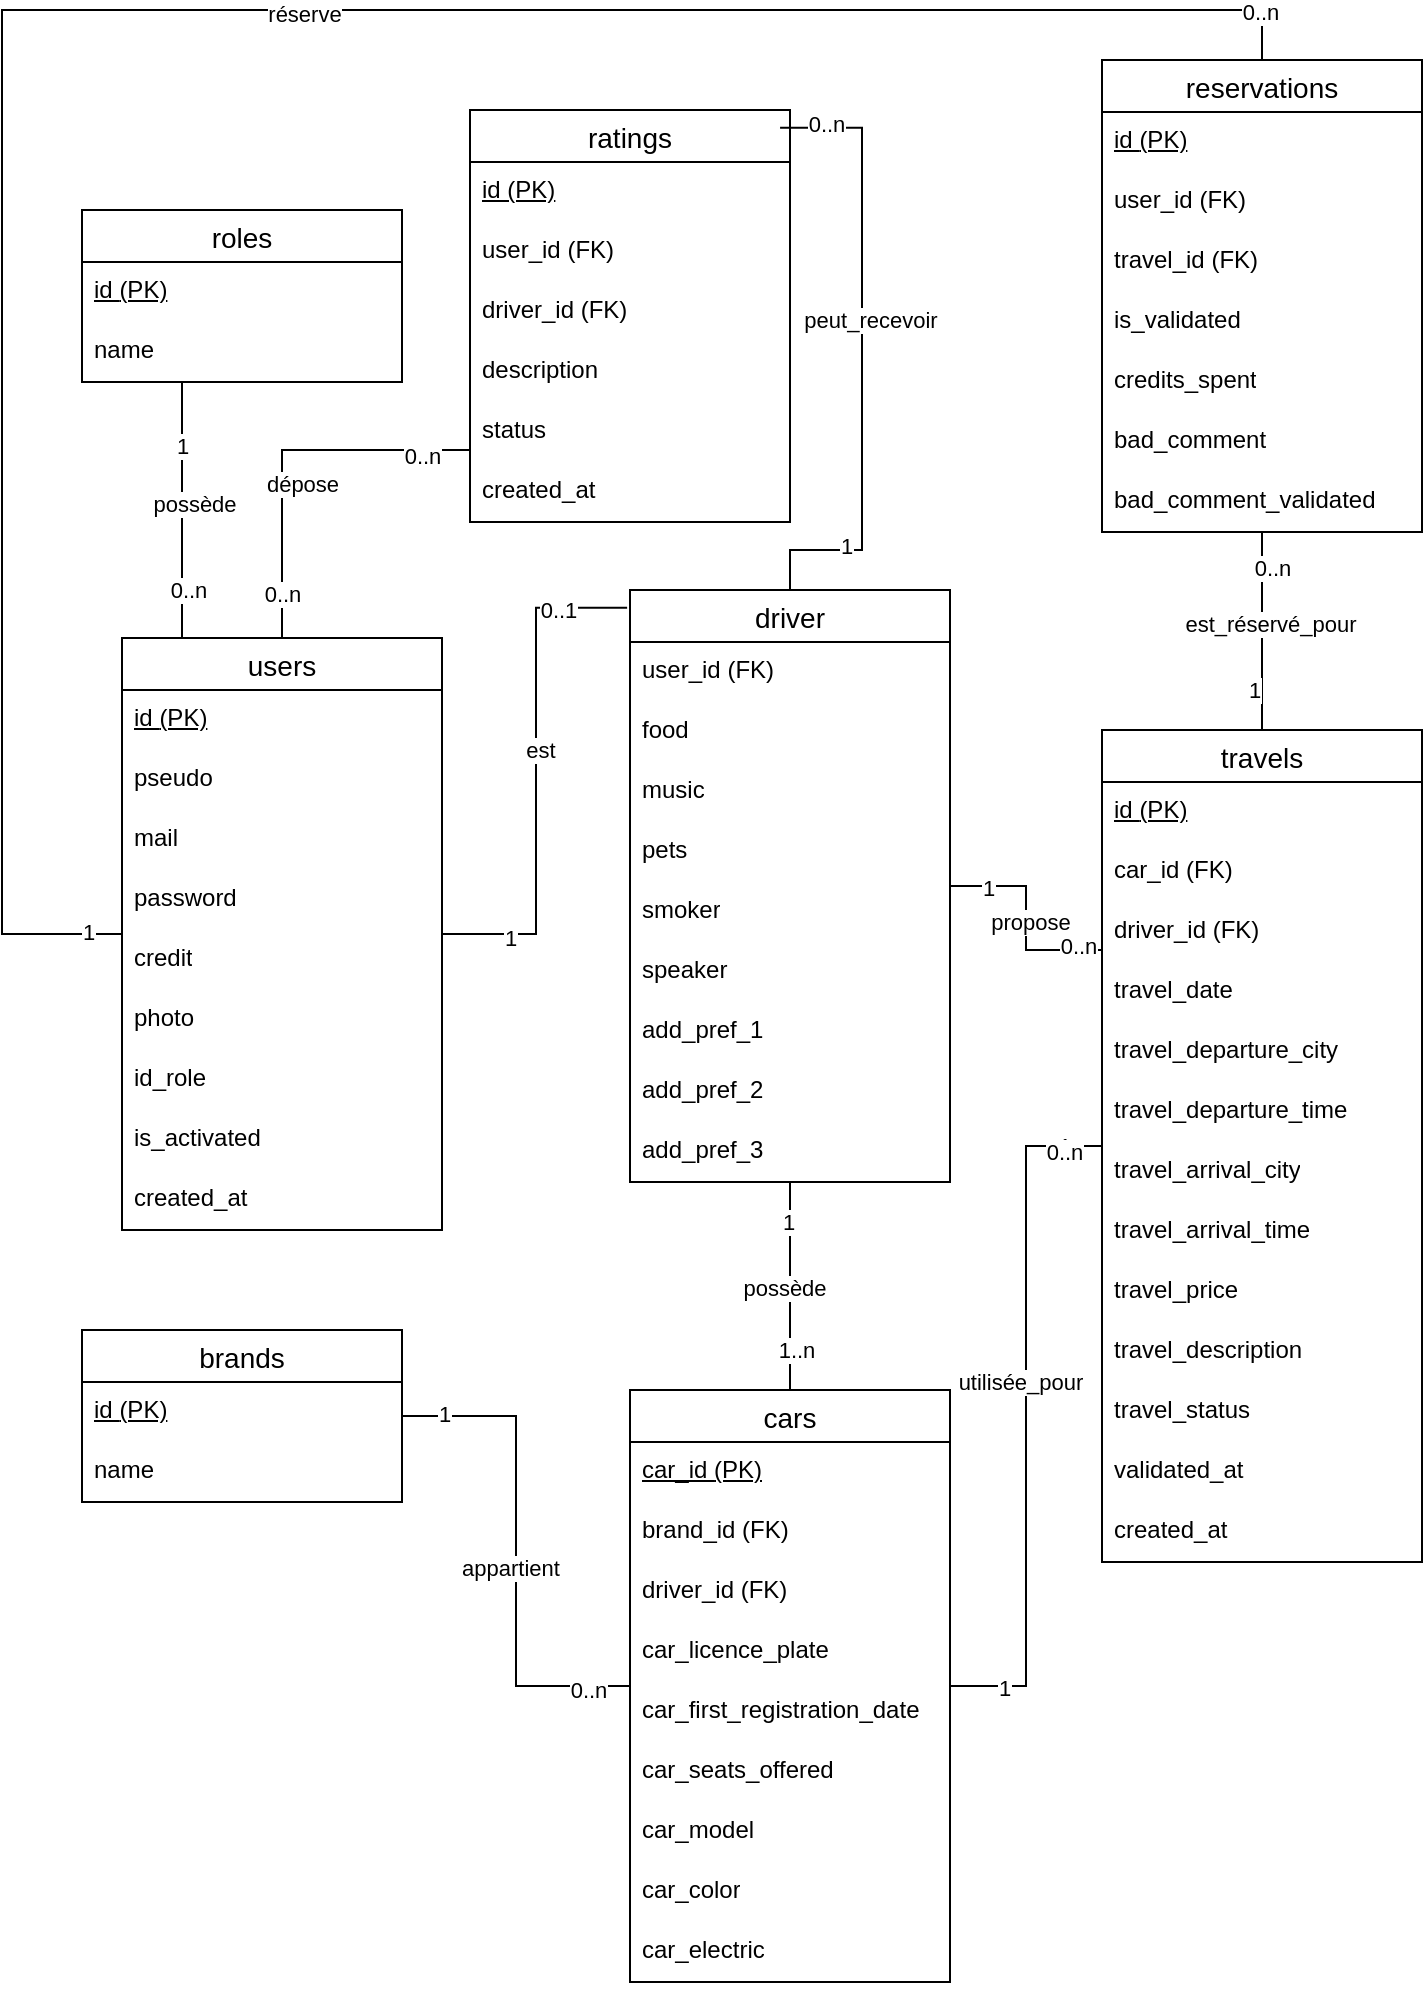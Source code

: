 <mxfile version="27.0.5">
  <diagram name="Page-1" id="FcHutZmhI0HLmaNnb-Ws">
    <mxGraphModel dx="1678" dy="874" grid="1" gridSize="10" guides="1" tooltips="1" connect="1" arrows="1" fold="1" page="1" pageScale="1" pageWidth="827" pageHeight="1169" math="0" shadow="0">
      <root>
        <mxCell id="0" />
        <mxCell id="1" parent="0" />
        <mxCell id="p852LTExk2K_bdFVGeri-104" style="edgeStyle=orthogonalEdgeStyle;rounded=0;orthogonalLoop=1;jettySize=auto;html=1;endArrow=none;startFill=0;" edge="1" parent="1" source="p852LTExk2K_bdFVGeri-1" target="p852LTExk2K_bdFVGeri-33">
          <mxGeometry relative="1" as="geometry">
            <Array as="points">
              <mxPoint x="160" y="380" />
            </Array>
          </mxGeometry>
        </mxCell>
        <mxCell id="p852LTExk2K_bdFVGeri-105" value="0..n" style="edgeLabel;html=1;align=center;verticalAlign=middle;resizable=0;points=[];" vertex="1" connectable="0" parent="p852LTExk2K_bdFVGeri-104">
          <mxGeometry x="-0.765" relative="1" as="geometry">
            <mxPoint as="offset" />
          </mxGeometry>
        </mxCell>
        <mxCell id="p852LTExk2K_bdFVGeri-106" value="0..n" style="edgeLabel;html=1;align=center;verticalAlign=middle;resizable=0;points=[];" vertex="1" connectable="0" parent="p852LTExk2K_bdFVGeri-104">
          <mxGeometry x="0.744" y="-3" relative="1" as="geometry">
            <mxPoint as="offset" />
          </mxGeometry>
        </mxCell>
        <mxCell id="p852LTExk2K_bdFVGeri-114" value="dépose" style="edgeLabel;html=1;align=center;verticalAlign=middle;resizable=0;points=[];" vertex="1" connectable="0" parent="p852LTExk2K_bdFVGeri-104">
          <mxGeometry x="-0.176" y="-10" relative="1" as="geometry">
            <mxPoint as="offset" />
          </mxGeometry>
        </mxCell>
        <mxCell id="p852LTExk2K_bdFVGeri-110" style="edgeStyle=orthogonalEdgeStyle;rounded=0;orthogonalLoop=1;jettySize=auto;html=1;endArrow=none;startFill=0;" edge="1" parent="1" source="p852LTExk2K_bdFVGeri-1" target="p852LTExk2K_bdFVGeri-13">
          <mxGeometry relative="1" as="geometry">
            <Array as="points">
              <mxPoint x="110" y="380" />
              <mxPoint x="110" y="380" />
            </Array>
          </mxGeometry>
        </mxCell>
        <mxCell id="p852LTExk2K_bdFVGeri-111" value="0..n" style="edgeLabel;html=1;align=center;verticalAlign=middle;resizable=0;points=[];" vertex="1" connectable="0" parent="p852LTExk2K_bdFVGeri-110">
          <mxGeometry x="-0.618" y="-3" relative="1" as="geometry">
            <mxPoint as="offset" />
          </mxGeometry>
        </mxCell>
        <mxCell id="p852LTExk2K_bdFVGeri-112" value="1" style="edgeLabel;html=1;align=center;verticalAlign=middle;resizable=0;points=[];" vertex="1" connectable="0" parent="p852LTExk2K_bdFVGeri-110">
          <mxGeometry x="0.504" relative="1" as="geometry">
            <mxPoint as="offset" />
          </mxGeometry>
        </mxCell>
        <mxCell id="p852LTExk2K_bdFVGeri-113" value="possède" style="edgeLabel;html=1;align=center;verticalAlign=middle;resizable=0;points=[];" vertex="1" connectable="0" parent="p852LTExk2K_bdFVGeri-110">
          <mxGeometry x="0.044" y="-6" relative="1" as="geometry">
            <mxPoint as="offset" />
          </mxGeometry>
        </mxCell>
        <mxCell id="p852LTExk2K_bdFVGeri-122" style="edgeStyle=orthogonalEdgeStyle;rounded=0;orthogonalLoop=1;jettySize=auto;html=1;endArrow=none;startFill=0;" edge="1" parent="1" source="p852LTExk2K_bdFVGeri-1" target="p852LTExk2K_bdFVGeri-46">
          <mxGeometry relative="1" as="geometry">
            <Array as="points">
              <mxPoint x="20" y="622" />
              <mxPoint x="20" y="160" />
              <mxPoint x="650" y="160" />
            </Array>
          </mxGeometry>
        </mxCell>
        <mxCell id="p852LTExk2K_bdFVGeri-123" value="1" style="edgeLabel;html=1;align=center;verticalAlign=middle;resizable=0;points=[];" vertex="1" connectable="0" parent="p852LTExk2K_bdFVGeri-122">
          <mxGeometry x="-0.971" y="-1" relative="1" as="geometry">
            <mxPoint as="offset" />
          </mxGeometry>
        </mxCell>
        <mxCell id="p852LTExk2K_bdFVGeri-125" value="0..n" style="edgeLabel;html=1;align=center;verticalAlign=middle;resizable=0;points=[];" vertex="1" connectable="0" parent="p852LTExk2K_bdFVGeri-122">
          <mxGeometry x="0.956" y="-1" relative="1" as="geometry">
            <mxPoint as="offset" />
          </mxGeometry>
        </mxCell>
        <mxCell id="p852LTExk2K_bdFVGeri-157" value="réserve" style="edgeLabel;html=1;align=center;verticalAlign=middle;resizable=0;points=[];" vertex="1" connectable="0" parent="p852LTExk2K_bdFVGeri-122">
          <mxGeometry x="0.144" y="-2" relative="1" as="geometry">
            <mxPoint as="offset" />
          </mxGeometry>
        </mxCell>
        <mxCell id="p852LTExk2K_bdFVGeri-1" value="users" style="swimlane;fontStyle=0;childLayout=stackLayout;horizontal=1;startSize=26;horizontalStack=0;resizeParent=1;resizeParentMax=0;resizeLast=0;collapsible=1;marginBottom=0;align=center;fontSize=14;" vertex="1" parent="1">
          <mxGeometry x="80" y="474" width="160" height="296" as="geometry" />
        </mxCell>
        <mxCell id="p852LTExk2K_bdFVGeri-2" value="&lt;u&gt;id&amp;nbsp;&lt;/u&gt;&lt;u&gt;(PK)&lt;/u&gt;" style="text;strokeColor=none;fillColor=none;spacingLeft=4;spacingRight=4;overflow=hidden;rotatable=0;points=[[0,0.5],[1,0.5]];portConstraint=eastwest;fontSize=12;whiteSpace=wrap;html=1;" vertex="1" parent="p852LTExk2K_bdFVGeri-1">
          <mxGeometry y="26" width="160" height="30" as="geometry" />
        </mxCell>
        <mxCell id="p852LTExk2K_bdFVGeri-3" value="pseudo" style="text;strokeColor=none;fillColor=none;spacingLeft=4;spacingRight=4;overflow=hidden;rotatable=0;points=[[0,0.5],[1,0.5]];portConstraint=eastwest;fontSize=12;whiteSpace=wrap;html=1;" vertex="1" parent="p852LTExk2K_bdFVGeri-1">
          <mxGeometry y="56" width="160" height="30" as="geometry" />
        </mxCell>
        <mxCell id="p852LTExk2K_bdFVGeri-4" value="mail" style="text;strokeColor=none;fillColor=none;spacingLeft=4;spacingRight=4;overflow=hidden;rotatable=0;points=[[0,0.5],[1,0.5]];portConstraint=eastwest;fontSize=12;whiteSpace=wrap;html=1;" vertex="1" parent="p852LTExk2K_bdFVGeri-1">
          <mxGeometry y="86" width="160" height="30" as="geometry" />
        </mxCell>
        <mxCell id="p852LTExk2K_bdFVGeri-7" value="password" style="text;strokeColor=none;fillColor=none;spacingLeft=4;spacingRight=4;overflow=hidden;rotatable=0;points=[[0,0.5],[1,0.5]];portConstraint=eastwest;fontSize=12;whiteSpace=wrap;html=1;" vertex="1" parent="p852LTExk2K_bdFVGeri-1">
          <mxGeometry y="116" width="160" height="30" as="geometry" />
        </mxCell>
        <mxCell id="p852LTExk2K_bdFVGeri-8" value="credit" style="text;strokeColor=none;fillColor=none;spacingLeft=4;spacingRight=4;overflow=hidden;rotatable=0;points=[[0,0.5],[1,0.5]];portConstraint=eastwest;fontSize=12;whiteSpace=wrap;html=1;" vertex="1" parent="p852LTExk2K_bdFVGeri-1">
          <mxGeometry y="146" width="160" height="30" as="geometry" />
        </mxCell>
        <mxCell id="p852LTExk2K_bdFVGeri-9" value="photo" style="text;strokeColor=none;fillColor=none;spacingLeft=4;spacingRight=4;overflow=hidden;rotatable=0;points=[[0,0.5],[1,0.5]];portConstraint=eastwest;fontSize=12;whiteSpace=wrap;html=1;" vertex="1" parent="p852LTExk2K_bdFVGeri-1">
          <mxGeometry y="176" width="160" height="30" as="geometry" />
        </mxCell>
        <mxCell id="p852LTExk2K_bdFVGeri-10" value="id_role" style="text;strokeColor=none;fillColor=none;spacingLeft=4;spacingRight=4;overflow=hidden;rotatable=0;points=[[0,0.5],[1,0.5]];portConstraint=eastwest;fontSize=12;whiteSpace=wrap;html=1;" vertex="1" parent="p852LTExk2K_bdFVGeri-1">
          <mxGeometry y="206" width="160" height="30" as="geometry" />
        </mxCell>
        <mxCell id="p852LTExk2K_bdFVGeri-11" value="is_activated" style="text;strokeColor=none;fillColor=none;spacingLeft=4;spacingRight=4;overflow=hidden;rotatable=0;points=[[0,0.5],[1,0.5]];portConstraint=eastwest;fontSize=12;whiteSpace=wrap;html=1;" vertex="1" parent="p852LTExk2K_bdFVGeri-1">
          <mxGeometry y="236" width="160" height="30" as="geometry" />
        </mxCell>
        <mxCell id="p852LTExk2K_bdFVGeri-12" value="created_at" style="text;strokeColor=none;fillColor=none;spacingLeft=4;spacingRight=4;overflow=hidden;rotatable=0;points=[[0,0.5],[1,0.5]];portConstraint=eastwest;fontSize=12;whiteSpace=wrap;html=1;" vertex="1" parent="p852LTExk2K_bdFVGeri-1">
          <mxGeometry y="266" width="160" height="30" as="geometry" />
        </mxCell>
        <mxCell id="p852LTExk2K_bdFVGeri-13" value="roles" style="swimlane;fontStyle=0;childLayout=stackLayout;horizontal=1;startSize=26;horizontalStack=0;resizeParent=1;resizeParentMax=0;resizeLast=0;collapsible=1;marginBottom=0;align=center;fontSize=14;" vertex="1" parent="1">
          <mxGeometry x="60" y="260" width="160" height="86" as="geometry" />
        </mxCell>
        <mxCell id="p852LTExk2K_bdFVGeri-14" value="&lt;u&gt;id&amp;nbsp;&lt;/u&gt;&lt;u&gt;(PK)&lt;/u&gt;" style="text;strokeColor=none;fillColor=none;spacingLeft=4;spacingRight=4;overflow=hidden;rotatable=0;points=[[0,0.5],[1,0.5]];portConstraint=eastwest;fontSize=12;whiteSpace=wrap;html=1;" vertex="1" parent="p852LTExk2K_bdFVGeri-13">
          <mxGeometry y="26" width="160" height="30" as="geometry" />
        </mxCell>
        <mxCell id="p852LTExk2K_bdFVGeri-16" value="name" style="text;strokeColor=none;fillColor=none;spacingLeft=4;spacingRight=4;overflow=hidden;rotatable=0;points=[[0,0.5],[1,0.5]];portConstraint=eastwest;fontSize=12;whiteSpace=wrap;html=1;" vertex="1" parent="p852LTExk2K_bdFVGeri-13">
          <mxGeometry y="56" width="160" height="30" as="geometry" />
        </mxCell>
        <mxCell id="p852LTExk2K_bdFVGeri-22" value="driver" style="swimlane;fontStyle=0;childLayout=stackLayout;horizontal=1;startSize=26;horizontalStack=0;resizeParent=1;resizeParentMax=0;resizeLast=0;collapsible=1;marginBottom=0;align=center;fontSize=14;" vertex="1" parent="1">
          <mxGeometry x="334" y="450" width="160" height="296" as="geometry" />
        </mxCell>
        <mxCell id="p852LTExk2K_bdFVGeri-23" value="user_id (FK)" style="text;strokeColor=none;fillColor=none;spacingLeft=4;spacingRight=4;overflow=hidden;rotatable=0;points=[[0,0.5],[1,0.5]];portConstraint=eastwest;fontSize=12;whiteSpace=wrap;html=1;" vertex="1" parent="p852LTExk2K_bdFVGeri-22">
          <mxGeometry y="26" width="160" height="30" as="geometry" />
        </mxCell>
        <mxCell id="p852LTExk2K_bdFVGeri-24" value="food" style="text;strokeColor=none;fillColor=none;spacingLeft=4;spacingRight=4;overflow=hidden;rotatable=0;points=[[0,0.5],[1,0.5]];portConstraint=eastwest;fontSize=12;whiteSpace=wrap;html=1;" vertex="1" parent="p852LTExk2K_bdFVGeri-22">
          <mxGeometry y="56" width="160" height="30" as="geometry" />
        </mxCell>
        <mxCell id="p852LTExk2K_bdFVGeri-25" value="music" style="text;strokeColor=none;fillColor=none;spacingLeft=4;spacingRight=4;overflow=hidden;rotatable=0;points=[[0,0.5],[1,0.5]];portConstraint=eastwest;fontSize=12;whiteSpace=wrap;html=1;" vertex="1" parent="p852LTExk2K_bdFVGeri-22">
          <mxGeometry y="86" width="160" height="30" as="geometry" />
        </mxCell>
        <mxCell id="p852LTExk2K_bdFVGeri-26" value="pets" style="text;strokeColor=none;fillColor=none;spacingLeft=4;spacingRight=4;overflow=hidden;rotatable=0;points=[[0,0.5],[1,0.5]];portConstraint=eastwest;fontSize=12;whiteSpace=wrap;html=1;" vertex="1" parent="p852LTExk2K_bdFVGeri-22">
          <mxGeometry y="116" width="160" height="30" as="geometry" />
        </mxCell>
        <mxCell id="p852LTExk2K_bdFVGeri-27" value="smoker" style="text;strokeColor=none;fillColor=none;spacingLeft=4;spacingRight=4;overflow=hidden;rotatable=0;points=[[0,0.5],[1,0.5]];portConstraint=eastwest;fontSize=12;whiteSpace=wrap;html=1;" vertex="1" parent="p852LTExk2K_bdFVGeri-22">
          <mxGeometry y="146" width="160" height="30" as="geometry" />
        </mxCell>
        <mxCell id="p852LTExk2K_bdFVGeri-28" value="speaker" style="text;strokeColor=none;fillColor=none;spacingLeft=4;spacingRight=4;overflow=hidden;rotatable=0;points=[[0,0.5],[1,0.5]];portConstraint=eastwest;fontSize=12;whiteSpace=wrap;html=1;" vertex="1" parent="p852LTExk2K_bdFVGeri-22">
          <mxGeometry y="176" width="160" height="30" as="geometry" />
        </mxCell>
        <mxCell id="p852LTExk2K_bdFVGeri-29" value="add_pref_1" style="text;strokeColor=none;fillColor=none;spacingLeft=4;spacingRight=4;overflow=hidden;rotatable=0;points=[[0,0.5],[1,0.5]];portConstraint=eastwest;fontSize=12;whiteSpace=wrap;html=1;" vertex="1" parent="p852LTExk2K_bdFVGeri-22">
          <mxGeometry y="206" width="160" height="30" as="geometry" />
        </mxCell>
        <mxCell id="p852LTExk2K_bdFVGeri-30" value="add_pref_2" style="text;strokeColor=none;fillColor=none;spacingLeft=4;spacingRight=4;overflow=hidden;rotatable=0;points=[[0,0.5],[1,0.5]];portConstraint=eastwest;fontSize=12;whiteSpace=wrap;html=1;" vertex="1" parent="p852LTExk2K_bdFVGeri-22">
          <mxGeometry y="236" width="160" height="30" as="geometry" />
        </mxCell>
        <mxCell id="p852LTExk2K_bdFVGeri-31" value="add_pref_3" style="text;strokeColor=none;fillColor=none;spacingLeft=4;spacingRight=4;overflow=hidden;rotatable=0;points=[[0,0.5],[1,0.5]];portConstraint=eastwest;fontSize=12;whiteSpace=wrap;html=1;" vertex="1" parent="p852LTExk2K_bdFVGeri-22">
          <mxGeometry y="266" width="160" height="30" as="geometry" />
        </mxCell>
        <mxCell id="p852LTExk2K_bdFVGeri-33" value="ratings" style="swimlane;fontStyle=0;childLayout=stackLayout;horizontal=1;startSize=26;horizontalStack=0;resizeParent=1;resizeParentMax=0;resizeLast=0;collapsible=1;marginBottom=0;align=center;fontSize=14;" vertex="1" parent="1">
          <mxGeometry x="254" y="210" width="160" height="206" as="geometry" />
        </mxCell>
        <mxCell id="p852LTExk2K_bdFVGeri-34" value="&lt;u&gt;id (PK)&lt;/u&gt;" style="text;strokeColor=none;fillColor=none;spacingLeft=4;spacingRight=4;overflow=hidden;rotatable=0;points=[[0,0.5],[1,0.5]];portConstraint=eastwest;fontSize=12;whiteSpace=wrap;html=1;" vertex="1" parent="p852LTExk2K_bdFVGeri-33">
          <mxGeometry y="26" width="160" height="30" as="geometry" />
        </mxCell>
        <mxCell id="p852LTExk2K_bdFVGeri-35" value="user_id&amp;nbsp;(FK)" style="text;strokeColor=none;fillColor=none;spacingLeft=4;spacingRight=4;overflow=hidden;rotatable=0;points=[[0,0.5],[1,0.5]];portConstraint=eastwest;fontSize=12;whiteSpace=wrap;html=1;" vertex="1" parent="p852LTExk2K_bdFVGeri-33">
          <mxGeometry y="56" width="160" height="30" as="geometry" />
        </mxCell>
        <mxCell id="p852LTExk2K_bdFVGeri-36" value="driver_id&amp;nbsp;(FK)" style="text;strokeColor=none;fillColor=none;spacingLeft=4;spacingRight=4;overflow=hidden;rotatable=0;points=[[0,0.5],[1,0.5]];portConstraint=eastwest;fontSize=12;whiteSpace=wrap;html=1;" vertex="1" parent="p852LTExk2K_bdFVGeri-33">
          <mxGeometry y="86" width="160" height="30" as="geometry" />
        </mxCell>
        <mxCell id="p852LTExk2K_bdFVGeri-37" value="description" style="text;strokeColor=none;fillColor=none;spacingLeft=4;spacingRight=4;overflow=hidden;rotatable=0;points=[[0,0.5],[1,0.5]];portConstraint=eastwest;fontSize=12;whiteSpace=wrap;html=1;" vertex="1" parent="p852LTExk2K_bdFVGeri-33">
          <mxGeometry y="116" width="160" height="30" as="geometry" />
        </mxCell>
        <mxCell id="p852LTExk2K_bdFVGeri-38" value="status" style="text;strokeColor=none;fillColor=none;spacingLeft=4;spacingRight=4;overflow=hidden;rotatable=0;points=[[0,0.5],[1,0.5]];portConstraint=eastwest;fontSize=12;whiteSpace=wrap;html=1;" vertex="1" parent="p852LTExk2K_bdFVGeri-33">
          <mxGeometry y="146" width="160" height="30" as="geometry" />
        </mxCell>
        <mxCell id="p852LTExk2K_bdFVGeri-39" value="created_at" style="text;strokeColor=none;fillColor=none;spacingLeft=4;spacingRight=4;overflow=hidden;rotatable=0;points=[[0,0.5],[1,0.5]];portConstraint=eastwest;fontSize=12;whiteSpace=wrap;html=1;" vertex="1" parent="p852LTExk2K_bdFVGeri-33">
          <mxGeometry y="176" width="160" height="30" as="geometry" />
        </mxCell>
        <mxCell id="p852LTExk2K_bdFVGeri-127" style="edgeStyle=orthogonalEdgeStyle;rounded=0;orthogonalLoop=1;jettySize=auto;html=1;entryX=0.5;entryY=0;entryDx=0;entryDy=0;endArrow=none;startFill=0;" edge="1" parent="1" source="p852LTExk2K_bdFVGeri-46" target="p852LTExk2K_bdFVGeri-55">
          <mxGeometry relative="1" as="geometry" />
        </mxCell>
        <mxCell id="p852LTExk2K_bdFVGeri-128" value="0..n" style="edgeLabel;html=1;align=center;verticalAlign=middle;resizable=0;points=[];" vertex="1" connectable="0" parent="p852LTExk2K_bdFVGeri-127">
          <mxGeometry x="-0.638" y="5" relative="1" as="geometry">
            <mxPoint as="offset" />
          </mxGeometry>
        </mxCell>
        <mxCell id="p852LTExk2K_bdFVGeri-129" value="1" style="edgeLabel;html=1;align=center;verticalAlign=middle;resizable=0;points=[];" vertex="1" connectable="0" parent="p852LTExk2K_bdFVGeri-127">
          <mxGeometry x="0.598" y="-4" relative="1" as="geometry">
            <mxPoint as="offset" />
          </mxGeometry>
        </mxCell>
        <mxCell id="p852LTExk2K_bdFVGeri-158" value="est_réservé_pour" style="edgeLabel;html=1;align=center;verticalAlign=middle;resizable=0;points=[];" vertex="1" connectable="0" parent="p852LTExk2K_bdFVGeri-127">
          <mxGeometry x="-0.067" y="4" relative="1" as="geometry">
            <mxPoint as="offset" />
          </mxGeometry>
        </mxCell>
        <mxCell id="p852LTExk2K_bdFVGeri-46" value="reservations" style="swimlane;fontStyle=0;childLayout=stackLayout;horizontal=1;startSize=26;horizontalStack=0;resizeParent=1;resizeParentMax=0;resizeLast=0;collapsible=1;marginBottom=0;align=center;fontSize=14;" vertex="1" parent="1">
          <mxGeometry x="570" y="185" width="160" height="236" as="geometry" />
        </mxCell>
        <mxCell id="p852LTExk2K_bdFVGeri-47" value="&lt;u&gt;id&amp;nbsp;&lt;/u&gt;&lt;u&gt;(PK)&lt;/u&gt;" style="text;strokeColor=none;fillColor=none;spacingLeft=4;spacingRight=4;overflow=hidden;rotatable=0;points=[[0,0.5],[1,0.5]];portConstraint=eastwest;fontSize=12;whiteSpace=wrap;html=1;shadow=0;absoluteArcSize=0;noLabel=0;portConstraintRotation=0;snapToPoint=0;enumerate=0;comic=0;rounded=0;" vertex="1" parent="p852LTExk2K_bdFVGeri-46">
          <mxGeometry y="26" width="160" height="30" as="geometry" />
        </mxCell>
        <mxCell id="p852LTExk2K_bdFVGeri-48" value="user_id&amp;nbsp;(FK)" style="text;strokeColor=none;fillColor=none;spacingLeft=4;spacingRight=4;overflow=hidden;rotatable=0;points=[[0,0.5],[1,0.5]];portConstraint=eastwest;fontSize=12;whiteSpace=wrap;html=1;" vertex="1" parent="p852LTExk2K_bdFVGeri-46">
          <mxGeometry y="56" width="160" height="30" as="geometry" />
        </mxCell>
        <mxCell id="p852LTExk2K_bdFVGeri-49" value="travel_id&amp;nbsp;(FK)" style="text;strokeColor=none;fillColor=none;spacingLeft=4;spacingRight=4;overflow=hidden;rotatable=0;points=[[0,0.5],[1,0.5]];portConstraint=eastwest;fontSize=12;whiteSpace=wrap;html=1;" vertex="1" parent="p852LTExk2K_bdFVGeri-46">
          <mxGeometry y="86" width="160" height="30" as="geometry" />
        </mxCell>
        <mxCell id="p852LTExk2K_bdFVGeri-50" value="is_validated" style="text;strokeColor=none;fillColor=none;spacingLeft=4;spacingRight=4;overflow=hidden;rotatable=0;points=[[0,0.5],[1,0.5]];portConstraint=eastwest;fontSize=12;whiteSpace=wrap;html=1;" vertex="1" parent="p852LTExk2K_bdFVGeri-46">
          <mxGeometry y="116" width="160" height="30" as="geometry" />
        </mxCell>
        <mxCell id="p852LTExk2K_bdFVGeri-51" value="credits_spent" style="text;strokeColor=none;fillColor=none;spacingLeft=4;spacingRight=4;overflow=hidden;rotatable=0;points=[[0,0.5],[1,0.5]];portConstraint=eastwest;fontSize=12;whiteSpace=wrap;html=1;" vertex="1" parent="p852LTExk2K_bdFVGeri-46">
          <mxGeometry y="146" width="160" height="30" as="geometry" />
        </mxCell>
        <mxCell id="p852LTExk2K_bdFVGeri-52" value="bad_comment" style="text;strokeColor=none;fillColor=none;spacingLeft=4;spacingRight=4;overflow=hidden;rotatable=0;points=[[0,0.5],[1,0.5]];portConstraint=eastwest;fontSize=12;whiteSpace=wrap;html=1;" vertex="1" parent="p852LTExk2K_bdFVGeri-46">
          <mxGeometry y="176" width="160" height="30" as="geometry" />
        </mxCell>
        <mxCell id="p852LTExk2K_bdFVGeri-53" value="bad_comment_validated" style="text;strokeColor=none;fillColor=none;spacingLeft=4;spacingRight=4;overflow=hidden;rotatable=0;points=[[0,0.5],[1,0.5]];portConstraint=eastwest;fontSize=12;whiteSpace=wrap;html=1;" vertex="1" parent="p852LTExk2K_bdFVGeri-46">
          <mxGeometry y="206" width="160" height="30" as="geometry" />
        </mxCell>
        <mxCell id="p852LTExk2K_bdFVGeri-151" style="edgeStyle=orthogonalEdgeStyle;rounded=0;orthogonalLoop=1;jettySize=auto;html=1;endArrow=none;startFill=0;" edge="1" parent="1" source="p852LTExk2K_bdFVGeri-55" target="p852LTExk2K_bdFVGeri-22">
          <mxGeometry relative="1" as="geometry">
            <Array as="points">
              <mxPoint x="532" y="630" />
              <mxPoint x="532" y="598" />
            </Array>
          </mxGeometry>
        </mxCell>
        <mxCell id="p852LTExk2K_bdFVGeri-153" value="1" style="edgeLabel;html=1;align=center;verticalAlign=middle;resizable=0;points=[];" vertex="1" connectable="0" parent="p852LTExk2K_bdFVGeri-151">
          <mxGeometry x="0.656" y="1" relative="1" as="geometry">
            <mxPoint as="offset" />
          </mxGeometry>
        </mxCell>
        <mxCell id="p852LTExk2K_bdFVGeri-154" value="0..n" style="edgeLabel;html=1;align=center;verticalAlign=middle;resizable=0;points=[];" vertex="1" connectable="0" parent="p852LTExk2K_bdFVGeri-151">
          <mxGeometry x="-0.765" y="-2" relative="1" as="geometry">
            <mxPoint as="offset" />
          </mxGeometry>
        </mxCell>
        <mxCell id="p852LTExk2K_bdFVGeri-155" value="propose" style="edgeLabel;html=1;align=center;verticalAlign=middle;resizable=0;points=[];" vertex="1" connectable="0" parent="p852LTExk2K_bdFVGeri-151">
          <mxGeometry x="-0.026" y="-2" relative="1" as="geometry">
            <mxPoint as="offset" />
          </mxGeometry>
        </mxCell>
        <mxCell id="p852LTExk2K_bdFVGeri-55" value="travels" style="swimlane;fontStyle=0;childLayout=stackLayout;horizontal=1;startSize=26;horizontalStack=0;resizeParent=1;resizeParentMax=0;resizeLast=0;collapsible=1;marginBottom=0;align=center;fontSize=14;" vertex="1" parent="1">
          <mxGeometry x="570" y="520" width="160" height="416" as="geometry" />
        </mxCell>
        <mxCell id="p852LTExk2K_bdFVGeri-56" value="&lt;u&gt;id&amp;nbsp;&lt;/u&gt;&lt;u&gt;(PK)&lt;/u&gt;" style="text;strokeColor=none;fillColor=none;spacingLeft=4;spacingRight=4;overflow=hidden;rotatable=0;points=[[0,0.5],[1,0.5]];portConstraint=eastwest;fontSize=12;whiteSpace=wrap;html=1;" vertex="1" parent="p852LTExk2K_bdFVGeri-55">
          <mxGeometry y="26" width="160" height="30" as="geometry" />
        </mxCell>
        <mxCell id="p852LTExk2K_bdFVGeri-57" value="car_id&amp;nbsp;(FK)" style="text;strokeColor=none;fillColor=none;spacingLeft=4;spacingRight=4;overflow=hidden;rotatable=0;points=[[0,0.5],[1,0.5]];portConstraint=eastwest;fontSize=12;whiteSpace=wrap;html=1;" vertex="1" parent="p852LTExk2K_bdFVGeri-55">
          <mxGeometry y="56" width="160" height="30" as="geometry" />
        </mxCell>
        <mxCell id="p852LTExk2K_bdFVGeri-71" value="driver_id&amp;nbsp;(FK)" style="text;strokeColor=none;fillColor=none;spacingLeft=4;spacingRight=4;overflow=hidden;rotatable=0;points=[[0,0.5],[1,0.5]];portConstraint=eastwest;fontSize=12;whiteSpace=wrap;html=1;" vertex="1" parent="p852LTExk2K_bdFVGeri-55">
          <mxGeometry y="86" width="160" height="30" as="geometry" />
        </mxCell>
        <mxCell id="p852LTExk2K_bdFVGeri-58" value="travel_date" style="text;strokeColor=none;fillColor=none;spacingLeft=4;spacingRight=4;overflow=hidden;rotatable=0;points=[[0,0.5],[1,0.5]];portConstraint=eastwest;fontSize=12;whiteSpace=wrap;html=1;" vertex="1" parent="p852LTExk2K_bdFVGeri-55">
          <mxGeometry y="116" width="160" height="30" as="geometry" />
        </mxCell>
        <mxCell id="p852LTExk2K_bdFVGeri-59" value="travel_departure_city" style="text;strokeColor=none;fillColor=none;spacingLeft=4;spacingRight=4;overflow=hidden;rotatable=0;points=[[0,0.5],[1,0.5]];portConstraint=eastwest;fontSize=12;whiteSpace=wrap;html=1;" vertex="1" parent="p852LTExk2K_bdFVGeri-55">
          <mxGeometry y="146" width="160" height="30" as="geometry" />
        </mxCell>
        <mxCell id="p852LTExk2K_bdFVGeri-60" value="travel_departure_time" style="text;strokeColor=none;fillColor=none;spacingLeft=4;spacingRight=4;overflow=hidden;rotatable=0;points=[[0,0.5],[1,0.5]];portConstraint=eastwest;fontSize=12;whiteSpace=wrap;html=1;" vertex="1" parent="p852LTExk2K_bdFVGeri-55">
          <mxGeometry y="176" width="160" height="30" as="geometry" />
        </mxCell>
        <mxCell id="p852LTExk2K_bdFVGeri-61" value="travel_arrival_city" style="text;strokeColor=none;fillColor=none;spacingLeft=4;spacingRight=4;overflow=hidden;rotatable=0;points=[[0,0.5],[1,0.5]];portConstraint=eastwest;fontSize=12;whiteSpace=wrap;html=1;" vertex="1" parent="p852LTExk2K_bdFVGeri-55">
          <mxGeometry y="206" width="160" height="30" as="geometry" />
        </mxCell>
        <mxCell id="p852LTExk2K_bdFVGeri-62" value="travel_arrival_time" style="text;strokeColor=none;fillColor=none;spacingLeft=4;spacingRight=4;overflow=hidden;rotatable=0;points=[[0,0.5],[1,0.5]];portConstraint=eastwest;fontSize=12;whiteSpace=wrap;html=1;" vertex="1" parent="p852LTExk2K_bdFVGeri-55">
          <mxGeometry y="236" width="160" height="30" as="geometry" />
        </mxCell>
        <mxCell id="p852LTExk2K_bdFVGeri-63" value="travel_price" style="text;strokeColor=none;fillColor=none;spacingLeft=4;spacingRight=4;overflow=hidden;rotatable=0;points=[[0,0.5],[1,0.5]];portConstraint=eastwest;fontSize=12;whiteSpace=wrap;html=1;" vertex="1" parent="p852LTExk2K_bdFVGeri-55">
          <mxGeometry y="266" width="160" height="30" as="geometry" />
        </mxCell>
        <mxCell id="p852LTExk2K_bdFVGeri-64" value="travel_description" style="text;strokeColor=none;fillColor=none;spacingLeft=4;spacingRight=4;overflow=hidden;rotatable=0;points=[[0,0.5],[1,0.5]];portConstraint=eastwest;fontSize=12;whiteSpace=wrap;html=1;" vertex="1" parent="p852LTExk2K_bdFVGeri-55">
          <mxGeometry y="296" width="160" height="30" as="geometry" />
        </mxCell>
        <mxCell id="p852LTExk2K_bdFVGeri-67" value="travel_status" style="text;strokeColor=none;fillColor=none;spacingLeft=4;spacingRight=4;overflow=hidden;rotatable=0;points=[[0,0.5],[1,0.5]];portConstraint=eastwest;fontSize=12;whiteSpace=wrap;html=1;" vertex="1" parent="p852LTExk2K_bdFVGeri-55">
          <mxGeometry y="326" width="160" height="30" as="geometry" />
        </mxCell>
        <mxCell id="p852LTExk2K_bdFVGeri-68" value="validated_at" style="text;strokeColor=none;fillColor=none;spacingLeft=4;spacingRight=4;overflow=hidden;rotatable=0;points=[[0,0.5],[1,0.5]];portConstraint=eastwest;fontSize=12;whiteSpace=wrap;html=1;" vertex="1" parent="p852LTExk2K_bdFVGeri-55">
          <mxGeometry y="356" width="160" height="30" as="geometry" />
        </mxCell>
        <mxCell id="p852LTExk2K_bdFVGeri-69" value="created_at" style="text;strokeColor=none;fillColor=none;spacingLeft=4;spacingRight=4;overflow=hidden;rotatable=0;points=[[0,0.5],[1,0.5]];portConstraint=eastwest;fontSize=12;whiteSpace=wrap;html=1;" vertex="1" parent="p852LTExk2K_bdFVGeri-55">
          <mxGeometry y="386" width="160" height="30" as="geometry" />
        </mxCell>
        <mxCell id="p852LTExk2K_bdFVGeri-136" style="edgeStyle=orthogonalEdgeStyle;rounded=0;orthogonalLoop=1;jettySize=auto;html=1;endArrow=none;startFill=0;" edge="1" parent="1" source="p852LTExk2K_bdFVGeri-74" target="p852LTExk2K_bdFVGeri-22">
          <mxGeometry relative="1" as="geometry" />
        </mxCell>
        <mxCell id="p852LTExk2K_bdFVGeri-137" value="1" style="edgeLabel;html=1;align=center;verticalAlign=middle;resizable=0;points=[];" vertex="1" connectable="0" parent="p852LTExk2K_bdFVGeri-136">
          <mxGeometry x="0.615" y="1" relative="1" as="geometry">
            <mxPoint as="offset" />
          </mxGeometry>
        </mxCell>
        <mxCell id="p852LTExk2K_bdFVGeri-138" value="1..n" style="edgeLabel;html=1;align=center;verticalAlign=middle;resizable=0;points=[];" vertex="1" connectable="0" parent="p852LTExk2K_bdFVGeri-136">
          <mxGeometry x="-0.606" y="-3" relative="1" as="geometry">
            <mxPoint as="offset" />
          </mxGeometry>
        </mxCell>
        <mxCell id="p852LTExk2K_bdFVGeri-139" value="possède" style="edgeLabel;html=1;align=center;verticalAlign=middle;resizable=0;points=[];" vertex="1" connectable="0" parent="p852LTExk2K_bdFVGeri-136">
          <mxGeometry x="-0.018" y="3" relative="1" as="geometry">
            <mxPoint as="offset" />
          </mxGeometry>
        </mxCell>
        <mxCell id="p852LTExk2K_bdFVGeri-141" style="edgeStyle=orthogonalEdgeStyle;rounded=0;orthogonalLoop=1;jettySize=auto;html=1;endArrow=none;startFill=0;" edge="1" parent="1" source="p852LTExk2K_bdFVGeri-74" target="p852LTExk2K_bdFVGeri-86">
          <mxGeometry relative="1" as="geometry" />
        </mxCell>
        <mxCell id="p852LTExk2K_bdFVGeri-142" value="1" style="edgeLabel;html=1;align=center;verticalAlign=middle;resizable=0;points=[];" vertex="1" connectable="0" parent="p852LTExk2K_bdFVGeri-141">
          <mxGeometry x="0.833" y="-1" relative="1" as="geometry">
            <mxPoint as="offset" />
          </mxGeometry>
        </mxCell>
        <mxCell id="p852LTExk2K_bdFVGeri-143" value="0..n" style="edgeLabel;html=1;align=center;verticalAlign=middle;resizable=0;points=[];" vertex="1" connectable="0" parent="p852LTExk2K_bdFVGeri-141">
          <mxGeometry x="-0.828" y="2" relative="1" as="geometry">
            <mxPoint as="offset" />
          </mxGeometry>
        </mxCell>
        <mxCell id="p852LTExk2K_bdFVGeri-144" value="appartient" style="edgeLabel;html=1;align=center;verticalAlign=middle;resizable=0;points=[];" vertex="1" connectable="0" parent="p852LTExk2K_bdFVGeri-141">
          <mxGeometry x="-0.068" y="3" relative="1" as="geometry">
            <mxPoint as="offset" />
          </mxGeometry>
        </mxCell>
        <mxCell id="p852LTExk2K_bdFVGeri-145" style="edgeStyle=orthogonalEdgeStyle;rounded=0;orthogonalLoop=1;jettySize=auto;html=1;endArrow=none;startFill=0;" edge="1" parent="1" source="p852LTExk2K_bdFVGeri-74" target="p852LTExk2K_bdFVGeri-55">
          <mxGeometry relative="1" as="geometry" />
        </mxCell>
        <mxCell id="p852LTExk2K_bdFVGeri-147" value="1" style="edgeLabel;html=1;align=center;verticalAlign=middle;resizable=0;points=[];" vertex="1" connectable="0" parent="p852LTExk2K_bdFVGeri-145">
          <mxGeometry x="0.886" relative="1" as="geometry">
            <mxPoint as="offset" />
          </mxGeometry>
        </mxCell>
        <mxCell id="p852LTExk2K_bdFVGeri-148" value="1" style="edgeLabel;html=1;align=center;verticalAlign=middle;resizable=0;points=[];" vertex="1" connectable="0" parent="p852LTExk2K_bdFVGeri-145">
          <mxGeometry x="-0.845" y="-1" relative="1" as="geometry">
            <mxPoint as="offset" />
          </mxGeometry>
        </mxCell>
        <mxCell id="p852LTExk2K_bdFVGeri-149" value="0..n" style="edgeLabel;html=1;align=center;verticalAlign=middle;resizable=0;points=[];" vertex="1" connectable="0" parent="p852LTExk2K_bdFVGeri-145">
          <mxGeometry x="0.886" y="-3" relative="1" as="geometry">
            <mxPoint as="offset" />
          </mxGeometry>
        </mxCell>
        <mxCell id="p852LTExk2K_bdFVGeri-150" value="utilisée_pour" style="edgeLabel;html=1;align=center;verticalAlign=middle;resizable=0;points=[];" vertex="1" connectable="0" parent="p852LTExk2K_bdFVGeri-145">
          <mxGeometry x="0.105" y="3" relative="1" as="geometry">
            <mxPoint y="1" as="offset" />
          </mxGeometry>
        </mxCell>
        <mxCell id="p852LTExk2K_bdFVGeri-74" value="cars" style="swimlane;fontStyle=0;childLayout=stackLayout;horizontal=1;startSize=26;horizontalStack=0;resizeParent=1;resizeParentMax=0;resizeLast=0;collapsible=1;marginBottom=0;align=center;fontSize=14;" vertex="1" parent="1">
          <mxGeometry x="334" y="850" width="160" height="296" as="geometry" />
        </mxCell>
        <mxCell id="p852LTExk2K_bdFVGeri-75" value="&lt;u&gt;car_id&amp;nbsp;&lt;/u&gt;&lt;u&gt;(PK)&lt;/u&gt;" style="text;strokeColor=none;fillColor=none;spacingLeft=4;spacingRight=4;overflow=hidden;rotatable=0;points=[[0,0.5],[1,0.5]];portConstraint=eastwest;fontSize=12;whiteSpace=wrap;html=1;" vertex="1" parent="p852LTExk2K_bdFVGeri-74">
          <mxGeometry y="26" width="160" height="30" as="geometry" />
        </mxCell>
        <mxCell id="p852LTExk2K_bdFVGeri-76" value="brand_id&amp;nbsp;(FK)" style="text;strokeColor=none;fillColor=none;spacingLeft=4;spacingRight=4;overflow=hidden;rotatable=0;points=[[0,0.5],[1,0.5]];portConstraint=eastwest;fontSize=12;whiteSpace=wrap;html=1;" vertex="1" parent="p852LTExk2K_bdFVGeri-74">
          <mxGeometry y="56" width="160" height="30" as="geometry" />
        </mxCell>
        <mxCell id="p852LTExk2K_bdFVGeri-77" value="driver_id&amp;nbsp;(FK)" style="text;strokeColor=none;fillColor=none;spacingLeft=4;spacingRight=4;overflow=hidden;rotatable=0;points=[[0,0.5],[1,0.5]];portConstraint=eastwest;fontSize=12;whiteSpace=wrap;html=1;" vertex="1" parent="p852LTExk2K_bdFVGeri-74">
          <mxGeometry y="86" width="160" height="30" as="geometry" />
        </mxCell>
        <mxCell id="p852LTExk2K_bdFVGeri-78" value="car_licence_plate" style="text;strokeColor=none;fillColor=none;spacingLeft=4;spacingRight=4;overflow=hidden;rotatable=0;points=[[0,0.5],[1,0.5]];portConstraint=eastwest;fontSize=12;whiteSpace=wrap;html=1;" vertex="1" parent="p852LTExk2K_bdFVGeri-74">
          <mxGeometry y="116" width="160" height="30" as="geometry" />
        </mxCell>
        <mxCell id="p852LTExk2K_bdFVGeri-79" value="car_first_registration_date" style="text;strokeColor=none;fillColor=none;spacingLeft=4;spacingRight=4;overflow=hidden;rotatable=0;points=[[0,0.5],[1,0.5]];portConstraint=eastwest;fontSize=12;whiteSpace=wrap;html=1;" vertex="1" parent="p852LTExk2K_bdFVGeri-74">
          <mxGeometry y="146" width="160" height="30" as="geometry" />
        </mxCell>
        <mxCell id="p852LTExk2K_bdFVGeri-80" value="car_seats_offered" style="text;strokeColor=none;fillColor=none;spacingLeft=4;spacingRight=4;overflow=hidden;rotatable=0;points=[[0,0.5],[1,0.5]];portConstraint=eastwest;fontSize=12;whiteSpace=wrap;html=1;" vertex="1" parent="p852LTExk2K_bdFVGeri-74">
          <mxGeometry y="176" width="160" height="30" as="geometry" />
        </mxCell>
        <mxCell id="p852LTExk2K_bdFVGeri-81" value="car_model" style="text;strokeColor=none;fillColor=none;spacingLeft=4;spacingRight=4;overflow=hidden;rotatable=0;points=[[0,0.5],[1,0.5]];portConstraint=eastwest;fontSize=12;whiteSpace=wrap;html=1;" vertex="1" parent="p852LTExk2K_bdFVGeri-74">
          <mxGeometry y="206" width="160" height="30" as="geometry" />
        </mxCell>
        <mxCell id="p852LTExk2K_bdFVGeri-82" value="car_color" style="text;strokeColor=none;fillColor=none;spacingLeft=4;spacingRight=4;overflow=hidden;rotatable=0;points=[[0,0.5],[1,0.5]];portConstraint=eastwest;fontSize=12;whiteSpace=wrap;html=1;" vertex="1" parent="p852LTExk2K_bdFVGeri-74">
          <mxGeometry y="236" width="160" height="30" as="geometry" />
        </mxCell>
        <mxCell id="p852LTExk2K_bdFVGeri-83" value="car_electric" style="text;strokeColor=none;fillColor=none;spacingLeft=4;spacingRight=4;overflow=hidden;rotatable=0;points=[[0,0.5],[1,0.5]];portConstraint=eastwest;fontSize=12;whiteSpace=wrap;html=1;" vertex="1" parent="p852LTExk2K_bdFVGeri-74">
          <mxGeometry y="266" width="160" height="30" as="geometry" />
        </mxCell>
        <mxCell id="p852LTExk2K_bdFVGeri-86" value="brands" style="swimlane;fontStyle=0;childLayout=stackLayout;horizontal=1;startSize=26;horizontalStack=0;resizeParent=1;resizeParentMax=0;resizeLast=0;collapsible=1;marginBottom=0;align=center;fontSize=14;" vertex="1" parent="1">
          <mxGeometry x="60" y="820" width="160" height="86" as="geometry" />
        </mxCell>
        <mxCell id="p852LTExk2K_bdFVGeri-87" value="&lt;u&gt;id&amp;nbsp;&lt;/u&gt;&lt;u&gt;(PK)&lt;/u&gt;" style="text;strokeColor=none;fillColor=none;spacingLeft=4;spacingRight=4;overflow=hidden;rotatable=0;points=[[0,0.5],[1,0.5]];portConstraint=eastwest;fontSize=12;whiteSpace=wrap;html=1;" vertex="1" parent="p852LTExk2K_bdFVGeri-86">
          <mxGeometry y="26" width="160" height="30" as="geometry" />
        </mxCell>
        <mxCell id="p852LTExk2K_bdFVGeri-88" value="name" style="text;strokeColor=none;fillColor=none;spacingLeft=4;spacingRight=4;overflow=hidden;rotatable=0;points=[[0,0.5],[1,0.5]];portConstraint=eastwest;fontSize=12;whiteSpace=wrap;html=1;" vertex="1" parent="p852LTExk2K_bdFVGeri-86">
          <mxGeometry y="56" width="160" height="30" as="geometry" />
        </mxCell>
        <mxCell id="p852LTExk2K_bdFVGeri-115" style="edgeStyle=orthogonalEdgeStyle;rounded=0;orthogonalLoop=1;jettySize=auto;html=1;entryX=-0.009;entryY=0.03;entryDx=0;entryDy=0;entryPerimeter=0;endArrow=none;startFill=0;" edge="1" parent="1" source="p852LTExk2K_bdFVGeri-1" target="p852LTExk2K_bdFVGeri-22">
          <mxGeometry relative="1" as="geometry" />
        </mxCell>
        <mxCell id="p852LTExk2K_bdFVGeri-116" value="1" style="edgeLabel;html=1;align=center;verticalAlign=middle;resizable=0;points=[];" vertex="1" connectable="0" parent="p852LTExk2K_bdFVGeri-115">
          <mxGeometry x="-0.736" y="-2" relative="1" as="geometry">
            <mxPoint as="offset" />
          </mxGeometry>
        </mxCell>
        <mxCell id="p852LTExk2K_bdFVGeri-118" value="est" style="edgeLabel;html=1;align=center;verticalAlign=middle;resizable=0;points=[];" vertex="1" connectable="0" parent="p852LTExk2K_bdFVGeri-115">
          <mxGeometry x="0.092" y="-2" relative="1" as="geometry">
            <mxPoint as="offset" />
          </mxGeometry>
        </mxCell>
        <mxCell id="p852LTExk2K_bdFVGeri-121" value="0..1" style="edgeLabel;html=1;align=center;verticalAlign=middle;resizable=0;points=[];" vertex="1" connectable="0" parent="p852LTExk2K_bdFVGeri-115">
          <mxGeometry x="0.724" y="-1" relative="1" as="geometry">
            <mxPoint as="offset" />
          </mxGeometry>
        </mxCell>
        <mxCell id="p852LTExk2K_bdFVGeri-131" style="edgeStyle=orthogonalEdgeStyle;rounded=0;orthogonalLoop=1;jettySize=auto;html=1;entryX=0.969;entryY=0.043;entryDx=0;entryDy=0;entryPerimeter=0;endArrow=none;startFill=0;" edge="1" parent="1" source="p852LTExk2K_bdFVGeri-22" target="p852LTExk2K_bdFVGeri-33">
          <mxGeometry relative="1" as="geometry">
            <Array as="points">
              <mxPoint x="414" y="430" />
              <mxPoint x="450" y="430" />
              <mxPoint x="450" y="219" />
            </Array>
          </mxGeometry>
        </mxCell>
        <mxCell id="p852LTExk2K_bdFVGeri-132" value="1" style="edgeLabel;html=1;align=center;verticalAlign=middle;resizable=0;points=[];" vertex="1" connectable="0" parent="p852LTExk2K_bdFVGeri-131">
          <mxGeometry x="-0.688" y="2" relative="1" as="geometry">
            <mxPoint as="offset" />
          </mxGeometry>
        </mxCell>
        <mxCell id="p852LTExk2K_bdFVGeri-133" value="0..n" style="edgeLabel;html=1;align=center;verticalAlign=middle;resizable=0;points=[];" vertex="1" connectable="0" parent="p852LTExk2K_bdFVGeri-131">
          <mxGeometry x="0.855" y="-2" relative="1" as="geometry">
            <mxPoint as="offset" />
          </mxGeometry>
        </mxCell>
        <mxCell id="p852LTExk2K_bdFVGeri-134" value="peut_recevoir" style="edgeLabel;html=1;align=center;verticalAlign=middle;resizable=0;points=[];" vertex="1" connectable="0" parent="p852LTExk2K_bdFVGeri-131">
          <mxGeometry x="0.115" y="-4" relative="1" as="geometry">
            <mxPoint as="offset" />
          </mxGeometry>
        </mxCell>
      </root>
    </mxGraphModel>
  </diagram>
</mxfile>
